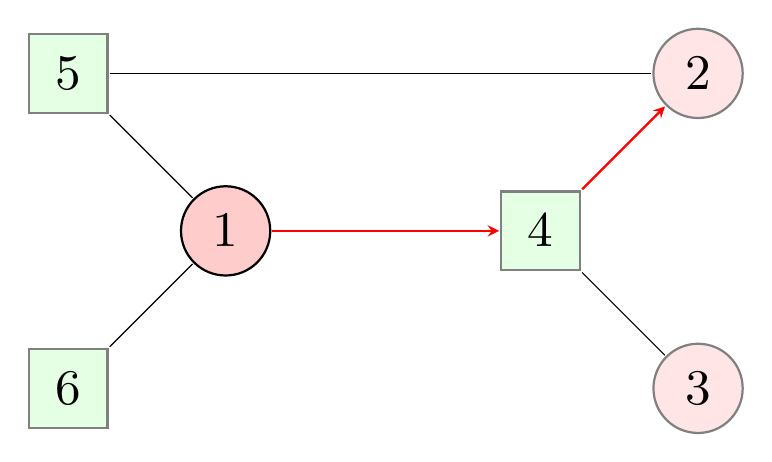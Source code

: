 \begin{tikzpicture}
[
scale=2,transform shape,
state/.style={rectangle,draw=black!50,fill=green!10,thick,minimum size=5mm},
stateBr/.style={rectangle,draw=black,fill=green!20,thick,minimum size=5mm},
oper/.style={circle,draw=black!50,fill=red!10,thick,minimum size=5mm, font=\small},
operBr/.style={circle,draw=black,fill=red!20,thick,minimum size=5mm, font=\small},
arr/.style={-,auto,>=stealth},
arrAct/.style={->,auto,>=stealth,thick,draw=red}
]
\small

\node (s1) at (-1,0) [operBr] {1};
\node (s2) at (2,1) [oper] {2};
\node (s3) at (2,-1) [oper] {3};

\node (s4) at (1,0) [state] {4};
\node (s5) at (-2,1) [state] {5};
\node (s6) at (-2,-1) [state] {6};

\draw [arr](s5)[] to node [right]{} node{}(s2);
\draw [arrAct](s1)[] to node [right]{} node{}(s4);
\draw [arr](s5)[] to node [right]{} node{}(s1);
\draw [arr](s6)[] to node [right]{} node{}(s1);
\draw [arrAct](s4)[] to node [right]{} node{}(s2);
\draw [arr](s3)[] to node [right]{} node{}(s4);

\end{tikzpicture}

